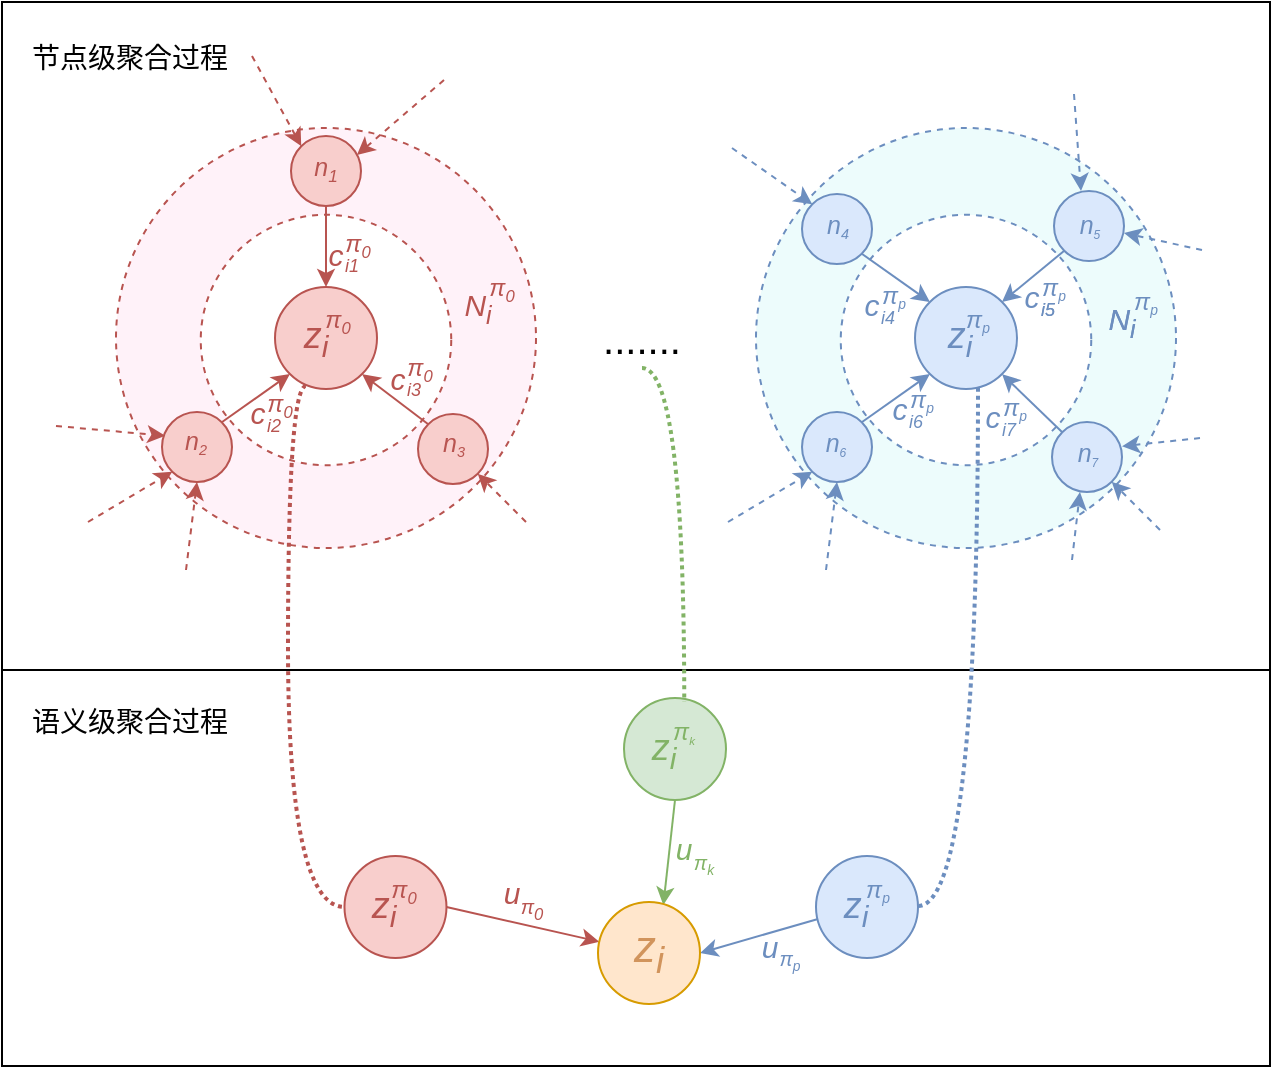 <mxfile version="24.2.0" type="github">
  <diagram name="第 1 页" id="ZFMwlMnkT6BJbhxD0OrJ">
    <mxGraphModel dx="1514" dy="1111" grid="0" gridSize="10" guides="1" tooltips="1" connect="1" arrows="1" fold="1" page="0" pageScale="1" pageWidth="827" pageHeight="1169" math="0" shadow="0">
      <root>
        <mxCell id="0" />
        <mxCell id="1" parent="0" />
        <mxCell id="v2pT84SNERbI_CuilRTn-110" value="" style="rounded=0;whiteSpace=wrap;html=1;" vertex="1" parent="1">
          <mxGeometry x="-51" y="139" width="634" height="199" as="geometry" />
        </mxCell>
        <mxCell id="v2pT84SNERbI_CuilRTn-108" value="" style="rounded=0;whiteSpace=wrap;html=1;" vertex="1" parent="1">
          <mxGeometry x="-51" y="-194" width="634" height="334" as="geometry" />
        </mxCell>
        <mxCell id="v2pT84SNERbI_CuilRTn-28" value="" style="ellipse;whiteSpace=wrap;html=1;aspect=fixed;strokeColor=#b85450;dashed=1;fillColor=#FFF2F9;" vertex="1" parent="1">
          <mxGeometry x="6" y="-131" width="210" height="210" as="geometry" />
        </mxCell>
        <mxCell id="v2pT84SNERbI_CuilRTn-29" value="" style="ellipse;whiteSpace=wrap;html=1;aspect=fixed;dashed=1;strokeColor=#B85450;" vertex="1" parent="1">
          <mxGeometry x="48.37" y="-87.62" width="125.25" height="125.25" as="geometry" />
        </mxCell>
        <mxCell id="v2pT84SNERbI_CuilRTn-6" value="" style="ellipse;whiteSpace=wrap;html=1;aspect=fixed;fillColor=#f8cecc;strokeColor=#b85450;" vertex="1" parent="1">
          <mxGeometry x="85.5" y="-51.5" width="51" height="51" as="geometry" />
        </mxCell>
        <mxCell id="v2pT84SNERbI_CuilRTn-4" value="&lt;i style=&quot;font-size: 18px;&quot;&gt;&lt;font color=&quot;#b85450&quot;&gt;z&lt;sub&gt;i&lt;/sub&gt;&lt;/font&gt;&lt;/i&gt;" style="text;html=1;align=center;verticalAlign=middle;whiteSpace=wrap;rounded=0;" vertex="1" parent="1">
          <mxGeometry x="75.5" y="-40" width="60" height="30" as="geometry" />
        </mxCell>
        <mxCell id="v2pT84SNERbI_CuilRTn-5" value="&lt;div style=&quot;text-align: start;&quot;&gt;&lt;span style=&quot;font-family: Arial, sans-serif;&quot;&gt;&lt;i style=&quot;&quot;&gt;&lt;font color=&quot;#b85450&quot;&gt;π&lt;span style=&quot;font-size: 10px;&quot;&gt;&lt;sub style=&quot;&quot;&gt;0&lt;/sub&gt;&lt;/span&gt;&lt;/font&gt;&lt;/i&gt;&lt;/span&gt;&lt;br&gt;&lt;/div&gt;" style="text;html=1;align=center;verticalAlign=middle;whiteSpace=wrap;rounded=0;" vertex="1" parent="1">
          <mxGeometry x="86.5" y="-50" width="60" height="30" as="geometry" />
        </mxCell>
        <mxCell id="v2pT84SNERbI_CuilRTn-24" style="rounded=0;orthogonalLoop=1;jettySize=auto;html=1;exitX=0.5;exitY=1;exitDx=0;exitDy=0;entryX=0.5;entryY=0;entryDx=0;entryDy=0;fillColor=#f8cecc;strokeColor=#b85450;" edge="1" parent="1" source="v2pT84SNERbI_CuilRTn-7" target="v2pT84SNERbI_CuilRTn-6">
          <mxGeometry relative="1" as="geometry" />
        </mxCell>
        <mxCell id="v2pT84SNERbI_CuilRTn-7" value="" style="ellipse;whiteSpace=wrap;html=1;aspect=fixed;fillColor=#f8cecc;strokeColor=#b85450;" vertex="1" parent="1">
          <mxGeometry x="93.5" y="-127" width="35" height="35" as="geometry" />
        </mxCell>
        <mxCell id="v2pT84SNERbI_CuilRTn-25" style="rounded=0;orthogonalLoop=1;jettySize=auto;html=1;exitX=1;exitY=0;exitDx=0;exitDy=0;entryX=0;entryY=1;entryDx=0;entryDy=0;fillColor=#f8cecc;strokeColor=#b85450;" edge="1" parent="1" source="v2pT84SNERbI_CuilRTn-8" target="v2pT84SNERbI_CuilRTn-6">
          <mxGeometry relative="1" as="geometry" />
        </mxCell>
        <mxCell id="v2pT84SNERbI_CuilRTn-8" value="" style="ellipse;whiteSpace=wrap;html=1;aspect=fixed;fillColor=#f8cecc;strokeColor=#b85450;" vertex="1" parent="1">
          <mxGeometry x="29" y="11" width="35" height="35" as="geometry" />
        </mxCell>
        <mxCell id="v2pT84SNERbI_CuilRTn-23" style="rounded=0;orthogonalLoop=1;jettySize=auto;html=1;exitX=0;exitY=0;exitDx=0;exitDy=0;entryX=1;entryY=1;entryDx=0;entryDy=0;fillColor=#f8cecc;strokeColor=#b85450;" edge="1" parent="1" source="v2pT84SNERbI_CuilRTn-9" target="v2pT84SNERbI_CuilRTn-6">
          <mxGeometry relative="1" as="geometry" />
        </mxCell>
        <mxCell id="v2pT84SNERbI_CuilRTn-9" value="" style="ellipse;whiteSpace=wrap;html=1;aspect=fixed;fillColor=#f8cecc;strokeColor=#b85450;" vertex="1" parent="1">
          <mxGeometry x="157" y="12" width="35" height="35" as="geometry" />
        </mxCell>
        <mxCell id="v2pT84SNERbI_CuilRTn-10" value="" style="endArrow=classic;html=1;rounded=0;fillColor=#f8cecc;strokeColor=#b85450;entryX=0;entryY=0;entryDx=0;entryDy=0;dashed=1;" edge="1" parent="1" target="v2pT84SNERbI_CuilRTn-7">
          <mxGeometry width="50" height="50" relative="1" as="geometry">
            <mxPoint x="74" y="-167" as="sourcePoint" />
            <mxPoint x="49" y="-199" as="targetPoint" />
          </mxGeometry>
        </mxCell>
        <mxCell id="v2pT84SNERbI_CuilRTn-12" value="" style="endArrow=classic;html=1;rounded=0;fillColor=#f8cecc;strokeColor=#b85450;entryX=0.914;entryY=0.328;entryDx=0;entryDy=0;dashed=1;entryPerimeter=0;" edge="1" parent="1">
          <mxGeometry width="50" height="50" relative="1" as="geometry">
            <mxPoint x="170" y="-155" as="sourcePoint" />
            <mxPoint x="126.49" y="-117.52" as="targetPoint" />
          </mxGeometry>
        </mxCell>
        <mxCell id="v2pT84SNERbI_CuilRTn-13" value="" style="endArrow=classic;html=1;rounded=0;fillColor=#f8cecc;strokeColor=#b85450;entryX=0.047;entryY=0.34;entryDx=0;entryDy=0;dashed=1;entryPerimeter=0;" edge="1" parent="1" target="v2pT84SNERbI_CuilRTn-8">
          <mxGeometry width="50" height="50" relative="1" as="geometry">
            <mxPoint x="-24" y="18" as="sourcePoint" />
            <mxPoint x="-11" y="46" as="targetPoint" />
          </mxGeometry>
        </mxCell>
        <mxCell id="v2pT84SNERbI_CuilRTn-14" value="" style="endArrow=classic;html=1;rounded=0;fillColor=#f8cecc;strokeColor=#b85450;entryX=0;entryY=1;entryDx=0;entryDy=0;dashed=1;" edge="1" parent="1" target="v2pT84SNERbI_CuilRTn-8">
          <mxGeometry width="50" height="50" relative="1" as="geometry">
            <mxPoint x="-8" y="66" as="sourcePoint" />
            <mxPoint x="11" y="103" as="targetPoint" />
          </mxGeometry>
        </mxCell>
        <mxCell id="v2pT84SNERbI_CuilRTn-15" value="" style="endArrow=classic;html=1;rounded=0;fillColor=#f8cecc;strokeColor=#b85450;entryX=0.5;entryY=1;entryDx=0;entryDy=0;dashed=1;" edge="1" parent="1" target="v2pT84SNERbI_CuilRTn-8">
          <mxGeometry width="50" height="50" relative="1" as="geometry">
            <mxPoint x="41" y="90" as="sourcePoint" />
            <mxPoint x="29" y="153" as="targetPoint" />
          </mxGeometry>
        </mxCell>
        <mxCell id="v2pT84SNERbI_CuilRTn-17" value="" style="endArrow=classic;html=1;rounded=0;fillColor=#f8cecc;strokeColor=#b85450;entryX=1;entryY=1;entryDx=0;entryDy=0;dashed=1;" edge="1" parent="1" target="v2pT84SNERbI_CuilRTn-9">
          <mxGeometry width="50" height="50" relative="1" as="geometry">
            <mxPoint x="211" y="66" as="sourcePoint" />
            <mxPoint x="70" y="57" as="targetPoint" />
          </mxGeometry>
        </mxCell>
        <mxCell id="v2pT84SNERbI_CuilRTn-26" value="&lt;span style=&quot;font-size: 15px;&quot;&gt;&lt;i&gt;N&lt;sub&gt;i&lt;/sub&gt;&lt;/i&gt;&lt;/span&gt;" style="text;html=1;align=center;verticalAlign=middle;whiteSpace=wrap;rounded=0;fontColor=#B85450;" vertex="1" parent="1">
          <mxGeometry x="157" y="-55.62" width="60" height="30" as="geometry" />
        </mxCell>
        <mxCell id="v2pT84SNERbI_CuilRTn-27" value="&lt;div style=&quot;text-align: start;&quot;&gt;&lt;span style=&quot;font-family: Arial, sans-serif;&quot;&gt;&lt;i&gt;π&lt;span style=&quot;font-size: 10px;&quot;&gt;&lt;sub&gt;0&lt;/sub&gt;&lt;/span&gt;&lt;/i&gt;&lt;/span&gt;&lt;br&gt;&lt;/div&gt;" style="text;html=1;align=center;verticalAlign=middle;whiteSpace=wrap;rounded=0;fontColor=#B85450;" vertex="1" parent="1">
          <mxGeometry x="169" y="-65.62" width="60" height="30" as="geometry" />
        </mxCell>
        <mxCell id="v2pT84SNERbI_CuilRTn-30" value="&lt;i style=&quot;&quot;&gt;&lt;span style=&quot;font-size: 12.5px;&quot;&gt;n&lt;/span&gt;&lt;span style=&quot;font-size: 10.417px;&quot;&gt;&lt;sub&gt;1&lt;/sub&gt;&lt;/span&gt;&lt;/i&gt;" style="text;html=1;align=center;verticalAlign=middle;whiteSpace=wrap;rounded=0;fontColor=#B85450;" vertex="1" parent="1">
          <mxGeometry x="81" y="-125" width="60" height="30" as="geometry" />
        </mxCell>
        <mxCell id="v2pT84SNERbI_CuilRTn-32" value="&lt;i style=&quot;&quot;&gt;&lt;span style=&quot;font-size: 12.5px;&quot;&gt;n&lt;/span&gt;&lt;span style=&quot;font-size: 8.681px;&quot;&gt;&lt;sub&gt;2&lt;/sub&gt;&lt;/span&gt;&lt;/i&gt;" style="text;html=1;align=center;verticalAlign=middle;whiteSpace=wrap;rounded=0;fontColor=#B85450;" vertex="1" parent="1">
          <mxGeometry x="15.5" y="12" width="60" height="30" as="geometry" />
        </mxCell>
        <mxCell id="v2pT84SNERbI_CuilRTn-33" value="&lt;i style=&quot;&quot;&gt;&lt;span style=&quot;font-size: 12.5px;&quot;&gt;n&lt;/span&gt;&lt;span style=&quot;font-size: 8.681px;&quot;&gt;&lt;sub&gt;3&lt;/sub&gt;&lt;/span&gt;&lt;/i&gt;" style="text;html=1;align=center;verticalAlign=middle;whiteSpace=wrap;rounded=0;fontColor=#B85450;" vertex="1" parent="1">
          <mxGeometry x="144.5" y="13" width="60" height="30" as="geometry" />
        </mxCell>
        <mxCell id="v2pT84SNERbI_CuilRTn-34" value="&lt;span style=&quot;font-size: 15px;&quot;&gt;&lt;i&gt;c&lt;/i&gt;&lt;/span&gt;" style="text;html=1;align=center;verticalAlign=middle;whiteSpace=wrap;rounded=0;fontColor=#B85450;" vertex="1" parent="1">
          <mxGeometry x="85.5" y="-83.5" width="60" height="30" as="geometry" />
        </mxCell>
        <mxCell id="v2pT84SNERbI_CuilRTn-35" value="&lt;div style=&quot;text-align: start;&quot;&gt;&lt;span style=&quot;font-family: Arial, sans-serif;&quot;&gt;&lt;i&gt;π&lt;span style=&quot;font-size: 10px;&quot;&gt;&lt;sub&gt;0&lt;/sub&gt;&lt;/span&gt;&lt;/i&gt;&lt;/span&gt;&lt;br&gt;&lt;/div&gt;" style="text;html=1;align=center;verticalAlign=middle;whiteSpace=wrap;rounded=0;fontColor=#B85450;" vertex="1" parent="1">
          <mxGeometry x="96.5" y="-87.62" width="60" height="30" as="geometry" />
        </mxCell>
        <mxCell id="v2pT84SNERbI_CuilRTn-42" value="&lt;div style=&quot;text-align: start;&quot;&gt;&lt;font size=&quot;1&quot; face=&quot;Arial, sans-serif&quot;&gt;&lt;i style=&quot;font-size: 9px;&quot;&gt;i1&lt;/i&gt;&lt;/font&gt;&lt;/div&gt;" style="text;html=1;align=center;verticalAlign=middle;whiteSpace=wrap;rounded=0;fontColor=#B85450;" vertex="1" parent="1">
          <mxGeometry x="93.5" y="-78" width="60" height="30" as="geometry" />
        </mxCell>
        <mxCell id="v2pT84SNERbI_CuilRTn-43" value="&lt;span style=&quot;font-size: 15px;&quot;&gt;&lt;i&gt;c&lt;/i&gt;&lt;/span&gt;" style="text;html=1;align=center;verticalAlign=middle;whiteSpace=wrap;rounded=0;fontColor=#B85450;" vertex="1" parent="1">
          <mxGeometry x="47.37" y="-3.88" width="60" height="30" as="geometry" />
        </mxCell>
        <mxCell id="v2pT84SNERbI_CuilRTn-44" value="&lt;div style=&quot;text-align: start;&quot;&gt;&lt;span style=&quot;font-family: Arial, sans-serif;&quot;&gt;&lt;i&gt;π&lt;span style=&quot;font-size: 10px;&quot;&gt;&lt;sub&gt;0&lt;/sub&gt;&lt;/span&gt;&lt;/i&gt;&lt;/span&gt;&lt;br&gt;&lt;/div&gt;" style="text;html=1;align=center;verticalAlign=middle;whiteSpace=wrap;rounded=0;fontColor=#B85450;" vertex="1" parent="1">
          <mxGeometry x="58.37" y="-8.0" width="60" height="30" as="geometry" />
        </mxCell>
        <mxCell id="v2pT84SNERbI_CuilRTn-45" value="&lt;div style=&quot;text-align: start;&quot;&gt;&lt;font size=&quot;1&quot; face=&quot;Arial, sans-serif&quot;&gt;&lt;i style=&quot;font-size: 9px;&quot;&gt;i2&lt;/i&gt;&lt;/font&gt;&lt;/div&gt;" style="text;html=1;align=center;verticalAlign=middle;whiteSpace=wrap;rounded=0;fontColor=#B85450;" vertex="1" parent="1">
          <mxGeometry x="55.37" y="1.62" width="60" height="30" as="geometry" />
        </mxCell>
        <mxCell id="v2pT84SNERbI_CuilRTn-46" value="&lt;span style=&quot;font-size: 15px;&quot;&gt;&lt;i&gt;c&lt;/i&gt;&lt;/span&gt;" style="text;html=1;align=center;verticalAlign=middle;whiteSpace=wrap;rounded=0;fontColor=#B85450;" vertex="1" parent="1">
          <mxGeometry x="117.37" y="-21.5" width="60" height="30" as="geometry" />
        </mxCell>
        <mxCell id="v2pT84SNERbI_CuilRTn-47" value="&lt;div style=&quot;text-align: start;&quot;&gt;&lt;span style=&quot;font-family: Arial, sans-serif;&quot;&gt;&lt;i&gt;π&lt;span style=&quot;font-size: 10px;&quot;&gt;&lt;sub&gt;0&lt;/sub&gt;&lt;/span&gt;&lt;/i&gt;&lt;/span&gt;&lt;br&gt;&lt;/div&gt;" style="text;html=1;align=center;verticalAlign=middle;whiteSpace=wrap;rounded=0;fontColor=#B85450;" vertex="1" parent="1">
          <mxGeometry x="128.37" y="-25.62" width="60" height="30" as="geometry" />
        </mxCell>
        <mxCell id="v2pT84SNERbI_CuilRTn-48" value="&lt;div style=&quot;text-align: start;&quot;&gt;&lt;font size=&quot;1&quot; face=&quot;Arial, sans-serif&quot;&gt;&lt;i style=&quot;font-size: 9px;&quot;&gt;i3&lt;/i&gt;&lt;/font&gt;&lt;/div&gt;" style="text;html=1;align=center;verticalAlign=middle;whiteSpace=wrap;rounded=0;fontColor=#B85450;" vertex="1" parent="1">
          <mxGeometry x="125.37" y="-16" width="60" height="30" as="geometry" />
        </mxCell>
        <mxCell id="v2pT84SNERbI_CuilRTn-52" value="" style="ellipse;whiteSpace=wrap;html=1;aspect=fixed;strokeColor=#6C8EBF;dashed=1;fillColor=#EDFCFC;" vertex="1" parent="1">
          <mxGeometry x="326" y="-131" width="210" height="210" as="geometry" />
        </mxCell>
        <mxCell id="v2pT84SNERbI_CuilRTn-53" value="" style="ellipse;whiteSpace=wrap;html=1;aspect=fixed;dashed=1;strokeColor=#6C8EBF;" vertex="1" parent="1">
          <mxGeometry x="368.37" y="-87.62" width="125.25" height="125.25" as="geometry" />
        </mxCell>
        <mxCell id="v2pT84SNERbI_CuilRTn-54" value="" style="ellipse;whiteSpace=wrap;html=1;aspect=fixed;fillColor=#dae8fc;strokeColor=#6c8ebf;" vertex="1" parent="1">
          <mxGeometry x="405.5" y="-51.5" width="51" height="51" as="geometry" />
        </mxCell>
        <mxCell id="v2pT84SNERbI_CuilRTn-55" value="&lt;i style=&quot;font-size: 18px;&quot;&gt;&lt;font color=&quot;#6c8ebf&quot;&gt;z&lt;sub style=&quot;&quot;&gt;i&lt;/sub&gt;&lt;/font&gt;&lt;/i&gt;" style="text;html=1;align=center;verticalAlign=middle;whiteSpace=wrap;rounded=0;" vertex="1" parent="1">
          <mxGeometry x="418.87" y="-40" width="17.5" height="30" as="geometry" />
        </mxCell>
        <mxCell id="v2pT84SNERbI_CuilRTn-56" value="&lt;div style=&quot;text-align: start;&quot;&gt;&lt;span style=&quot;font-family: Arial, sans-serif;&quot;&gt;&lt;i style=&quot;&quot;&gt;&lt;font color=&quot;#6c8ebf&quot;&gt;π&lt;span style=&quot;font-size: 8.333px;&quot;&gt;&lt;sub&gt;p&lt;/sub&gt;&lt;/span&gt;&lt;/font&gt;&lt;/i&gt;&lt;/span&gt;&lt;br&gt;&lt;/div&gt;" style="text;html=1;align=center;verticalAlign=middle;whiteSpace=wrap;rounded=0;" vertex="1" parent="1">
          <mxGeometry x="406.5" y="-50" width="60" height="30" as="geometry" />
        </mxCell>
        <mxCell id="v2pT84SNERbI_CuilRTn-57" style="rounded=0;orthogonalLoop=1;jettySize=auto;html=1;exitX=1;exitY=1;exitDx=0;exitDy=0;entryX=0;entryY=0;entryDx=0;entryDy=0;fillColor=#f8cecc;strokeColor=#6C8EBF;" edge="1" parent="1" source="v2pT84SNERbI_CuilRTn-58" target="v2pT84SNERbI_CuilRTn-54">
          <mxGeometry relative="1" as="geometry" />
        </mxCell>
        <mxCell id="v2pT84SNERbI_CuilRTn-58" value="" style="ellipse;whiteSpace=wrap;html=1;aspect=fixed;fillColor=#dae8fc;strokeColor=#6c8ebf;" vertex="1" parent="1">
          <mxGeometry x="349" y="-98" width="35" height="35" as="geometry" />
        </mxCell>
        <mxCell id="v2pT84SNERbI_CuilRTn-59" style="rounded=0;orthogonalLoop=1;jettySize=auto;html=1;exitX=1;exitY=0;exitDx=0;exitDy=0;entryX=0;entryY=1;entryDx=0;entryDy=0;fillColor=#f8cecc;strokeColor=#6C8EBF;" edge="1" parent="1" source="v2pT84SNERbI_CuilRTn-60" target="v2pT84SNERbI_CuilRTn-54">
          <mxGeometry relative="1" as="geometry" />
        </mxCell>
        <mxCell id="v2pT84SNERbI_CuilRTn-60" value="" style="ellipse;whiteSpace=wrap;html=1;aspect=fixed;fillColor=#dae8fc;strokeColor=#6c8ebf;" vertex="1" parent="1">
          <mxGeometry x="349" y="11.0" width="35" height="35" as="geometry" />
        </mxCell>
        <mxCell id="v2pT84SNERbI_CuilRTn-61" style="rounded=0;orthogonalLoop=1;jettySize=auto;html=1;exitX=0;exitY=0;exitDx=0;exitDy=0;entryX=1;entryY=1;entryDx=0;entryDy=0;fillColor=#f8cecc;strokeColor=#6C8EBF;" edge="1" parent="1" source="v2pT84SNERbI_CuilRTn-62" target="v2pT84SNERbI_CuilRTn-54">
          <mxGeometry relative="1" as="geometry" />
        </mxCell>
        <mxCell id="v2pT84SNERbI_CuilRTn-62" value="" style="ellipse;whiteSpace=wrap;html=1;aspect=fixed;fillColor=#dae8fc;strokeColor=#6c8ebf;" vertex="1" parent="1">
          <mxGeometry x="474" y="16.0" width="35" height="35" as="geometry" />
        </mxCell>
        <mxCell id="v2pT84SNERbI_CuilRTn-63" value="" style="endArrow=classic;html=1;rounded=0;fillColor=#f8cecc;strokeColor=#6C8EBF;entryX=0;entryY=0;entryDx=0;entryDy=0;dashed=1;" edge="1" parent="1" target="v2pT84SNERbI_CuilRTn-58">
          <mxGeometry width="50" height="50" relative="1" as="geometry">
            <mxPoint x="314" y="-121" as="sourcePoint" />
            <mxPoint x="369" y="-199" as="targetPoint" />
          </mxGeometry>
        </mxCell>
        <mxCell id="v2pT84SNERbI_CuilRTn-64" value="" style="endArrow=classic;html=1;rounded=0;fillColor=#f8cecc;strokeColor=#6C8EBF;entryX=0.914;entryY=0.328;entryDx=0;entryDy=0;dashed=1;entryPerimeter=0;" edge="1" parent="1">
          <mxGeometry width="50" height="50" relative="1" as="geometry">
            <mxPoint x="549" y="-70" as="sourcePoint" />
            <mxPoint x="510.0" y="-78.5" as="targetPoint" />
          </mxGeometry>
        </mxCell>
        <mxCell id="v2pT84SNERbI_CuilRTn-66" value="" style="endArrow=classic;html=1;rounded=0;fillColor=#f8cecc;strokeColor=#6C8EBF;entryX=0;entryY=1;entryDx=0;entryDy=0;dashed=1;" edge="1" parent="1" target="v2pT84SNERbI_CuilRTn-60">
          <mxGeometry width="50" height="50" relative="1" as="geometry">
            <mxPoint x="312" y="66" as="sourcePoint" />
            <mxPoint x="331" y="103" as="targetPoint" />
          </mxGeometry>
        </mxCell>
        <mxCell id="v2pT84SNERbI_CuilRTn-67" value="" style="endArrow=classic;html=1;rounded=0;fillColor=#f8cecc;strokeColor=#6C8EBF;entryX=0.5;entryY=1;entryDx=0;entryDy=0;dashed=1;" edge="1" parent="1" target="v2pT84SNERbI_CuilRTn-60">
          <mxGeometry width="50" height="50" relative="1" as="geometry">
            <mxPoint x="361" y="90" as="sourcePoint" />
            <mxPoint x="349" y="153" as="targetPoint" />
          </mxGeometry>
        </mxCell>
        <mxCell id="v2pT84SNERbI_CuilRTn-68" value="" style="endArrow=classic;html=1;rounded=0;fillColor=#f8cecc;strokeColor=#6C8EBF;entryX=1;entryY=1;entryDx=0;entryDy=0;dashed=1;" edge="1" parent="1" target="v2pT84SNERbI_CuilRTn-62">
          <mxGeometry width="50" height="50" relative="1" as="geometry">
            <mxPoint x="528" y="70" as="sourcePoint" />
            <mxPoint x="387" y="61" as="targetPoint" />
          </mxGeometry>
        </mxCell>
        <mxCell id="v2pT84SNERbI_CuilRTn-69" value="&lt;span style=&quot;font-size: 15px;&quot;&gt;&lt;i&gt;N&lt;sub&gt;i&lt;/sub&gt;&lt;/i&gt;&lt;/span&gt;" style="text;html=1;align=center;verticalAlign=middle;whiteSpace=wrap;rounded=0;fontColor=#6C8EBF;" vertex="1" parent="1">
          <mxGeometry x="479" y="-48.62" width="60" height="30" as="geometry" />
        </mxCell>
        <mxCell id="v2pT84SNERbI_CuilRTn-70" value="&lt;div style=&quot;text-align: start;&quot;&gt;&lt;span style=&quot;font-family: Arial, sans-serif;&quot;&gt;&lt;i&gt;&lt;font color=&quot;#6c8ebf&quot;&gt;π&lt;span style=&quot;font-size: 8.333px;&quot;&gt;&lt;sub&gt;p&lt;/sub&gt;&lt;/span&gt;&lt;/font&gt;&lt;/i&gt;&lt;/span&gt;&lt;br&gt;&lt;/div&gt;" style="text;html=1;align=center;verticalAlign=middle;whiteSpace=wrap;rounded=0;fontColor=#B85450;" vertex="1" parent="1">
          <mxGeometry x="491" y="-58.62" width="60" height="30" as="geometry" />
        </mxCell>
        <mxCell id="v2pT84SNERbI_CuilRTn-71" value="&lt;i style=&quot;&quot;&gt;&lt;font color=&quot;#6c8ebf&quot;&gt;&lt;span style=&quot;font-size: 12.5px;&quot;&gt;n&lt;/span&gt;&lt;span style=&quot;font-size: 8.681px;&quot;&gt;&lt;sub&gt;4&lt;/sub&gt;&lt;/span&gt;&lt;/font&gt;&lt;/i&gt;" style="text;html=1;align=center;verticalAlign=middle;whiteSpace=wrap;rounded=0;fontColor=#B85450;" vertex="1" parent="1">
          <mxGeometry x="336.5" y="-96" width="60" height="30" as="geometry" />
        </mxCell>
        <mxCell id="v2pT84SNERbI_CuilRTn-72" value="&lt;i style=&quot;&quot;&gt;&lt;font color=&quot;#6c8ebf&quot;&gt;&lt;span style=&quot;font-size: 12.5px;&quot;&gt;n&lt;/span&gt;&lt;span style=&quot;font-size: 7.234px;&quot;&gt;&lt;sub&gt;6&lt;/sub&gt;&lt;/span&gt;&lt;/font&gt;&lt;/i&gt;" style="text;html=1;align=center;verticalAlign=middle;whiteSpace=wrap;rounded=0;fontColor=#B85450;" vertex="1" parent="1">
          <mxGeometry x="335.5" y="12.0" width="60" height="30" as="geometry" />
        </mxCell>
        <mxCell id="v2pT84SNERbI_CuilRTn-73" value="&lt;i style=&quot;&quot;&gt;&lt;font color=&quot;#6c8ebf&quot;&gt;&lt;span style=&quot;font-size: 12.5px;&quot;&gt;n&lt;/span&gt;&lt;span style=&quot;font-size: 7.234px;&quot;&gt;&lt;sub&gt;7&lt;/sub&gt;&lt;/span&gt;&lt;/font&gt;&lt;/i&gt;" style="text;html=1;align=center;verticalAlign=middle;whiteSpace=wrap;rounded=0;fontColor=#B85450;" vertex="1" parent="1">
          <mxGeometry x="461.5" y="17.0" width="60" height="30" as="geometry" />
        </mxCell>
        <mxCell id="v2pT84SNERbI_CuilRTn-84" style="rounded=0;orthogonalLoop=1;jettySize=auto;html=1;exitX=0;exitY=1;exitDx=0;exitDy=0;entryX=1;entryY=0;entryDx=0;entryDy=0;fillColor=#f8cecc;strokeColor=#6C8EBF;" edge="1" parent="1" source="v2pT84SNERbI_CuilRTn-85" target="v2pT84SNERbI_CuilRTn-54">
          <mxGeometry relative="1" as="geometry">
            <mxPoint x="541" y="-41.5" as="targetPoint" />
          </mxGeometry>
        </mxCell>
        <mxCell id="v2pT84SNERbI_CuilRTn-85" value="" style="ellipse;whiteSpace=wrap;html=1;aspect=fixed;fillColor=#dae8fc;strokeColor=#6c8ebf;" vertex="1" parent="1">
          <mxGeometry x="475" y="-99.5" width="35" height="35" as="geometry" />
        </mxCell>
        <mxCell id="v2pT84SNERbI_CuilRTn-87" value="&lt;i style=&quot;&quot;&gt;&lt;font color=&quot;#6c8ebf&quot;&gt;&lt;span style=&quot;font-size: 12.5px;&quot;&gt;n&lt;/span&gt;&lt;span style=&quot;font-size: 7.234px;&quot;&gt;&lt;sub&gt;5&lt;/sub&gt;&lt;/span&gt;&lt;/font&gt;&lt;/i&gt;" style="text;html=1;align=center;verticalAlign=middle;whiteSpace=wrap;rounded=0;fontColor=#B85450;" vertex="1" parent="1">
          <mxGeometry x="462.5" y="-97.5" width="60" height="30" as="geometry" />
        </mxCell>
        <mxCell id="v2pT84SNERbI_CuilRTn-92" value="" style="endArrow=classic;html=1;rounded=0;fillColor=#f8cecc;strokeColor=#6C8EBF;entryX=0.914;entryY=0.328;entryDx=0;entryDy=0;dashed=1;entryPerimeter=0;" edge="1" parent="1">
          <mxGeometry width="50" height="50" relative="1" as="geometry">
            <mxPoint x="485" y="-148" as="sourcePoint" />
            <mxPoint x="488.5" y="-99.5" as="targetPoint" />
          </mxGeometry>
        </mxCell>
        <mxCell id="v2pT84SNERbI_CuilRTn-93" value="" style="endArrow=classic;html=1;rounded=0;fillColor=#f8cecc;strokeColor=#6C8EBF;entryX=0.914;entryY=0.328;entryDx=0;entryDy=0;dashed=1;entryPerimeter=0;" edge="1" parent="1">
          <mxGeometry width="50" height="50" relative="1" as="geometry">
            <mxPoint x="548" y="24" as="sourcePoint" />
            <mxPoint x="509.0" y="28.13" as="targetPoint" />
          </mxGeometry>
        </mxCell>
        <mxCell id="v2pT84SNERbI_CuilRTn-94" value="" style="endArrow=classic;html=1;rounded=0;fillColor=#f8cecc;strokeColor=#6C8EBF;entryX=0.914;entryY=0.328;entryDx=0;entryDy=0;dashed=1;entryPerimeter=0;" edge="1" parent="1">
          <mxGeometry width="50" height="50" relative="1" as="geometry">
            <mxPoint x="484" y="85" as="sourcePoint" />
            <mxPoint x="488.0" y="51.0" as="targetPoint" />
          </mxGeometry>
        </mxCell>
        <mxCell id="v2pT84SNERbI_CuilRTn-49" value="&lt;span style=&quot;font-size: 15px;&quot;&gt;&lt;i&gt;&lt;font color=&quot;#6c8ebf&quot;&gt;c&lt;/font&gt;&lt;/i&gt;&lt;/span&gt;" style="text;html=1;align=center;verticalAlign=middle;whiteSpace=wrap;rounded=0;fontColor=#B85450;" vertex="1" parent="1">
          <mxGeometry x="354" y="-58" width="60" height="30" as="geometry" />
        </mxCell>
        <mxCell id="v2pT84SNERbI_CuilRTn-50" value="&lt;div style=&quot;text-align: start;&quot;&gt;&lt;span style=&quot;font-family: Arial, sans-serif;&quot;&gt;&lt;i&gt;&lt;font color=&quot;#6c8ebf&quot;&gt;π&lt;span style=&quot;font-size: 8.333px;&quot;&gt;&lt;sub&gt;p&lt;/sub&gt;&lt;/span&gt;&lt;/font&gt;&lt;/i&gt;&lt;/span&gt;&lt;br&gt;&lt;/div&gt;" style="text;html=1;align=center;verticalAlign=middle;whiteSpace=wrap;rounded=0;fontColor=#B85450;" vertex="1" parent="1">
          <mxGeometry x="365" y="-62.12" width="60" height="30" as="geometry" />
        </mxCell>
        <mxCell id="v2pT84SNERbI_CuilRTn-51" value="&lt;div style=&quot;text-align: start;&quot;&gt;&lt;font color=&quot;#6c8ebf&quot; size=&quot;1&quot; face=&quot;Arial, sans-serif&quot;&gt;&lt;i style=&quot;font-size: 9px;&quot;&gt;i4&lt;/i&gt;&lt;/font&gt;&lt;/div&gt;" style="text;html=1;align=center;verticalAlign=middle;whiteSpace=wrap;rounded=0;fontColor=#B85450;" vertex="1" parent="1">
          <mxGeometry x="362" y="-52.5" width="60" height="30" as="geometry" />
        </mxCell>
        <mxCell id="v2pT84SNERbI_CuilRTn-95" value="&lt;span style=&quot;font-size: 15px;&quot;&gt;&lt;i&gt;&lt;font color=&quot;#6c8ebf&quot;&gt;c&lt;/font&gt;&lt;/i&gt;&lt;/span&gt;" style="text;html=1;align=center;verticalAlign=middle;whiteSpace=wrap;rounded=0;fontColor=#B85450;" vertex="1" parent="1">
          <mxGeometry x="434" y="-61.88" width="60" height="30" as="geometry" />
        </mxCell>
        <mxCell id="v2pT84SNERbI_CuilRTn-96" value="&lt;div style=&quot;text-align: start;&quot;&gt;&lt;span style=&quot;font-family: Arial, sans-serif;&quot;&gt;&lt;i&gt;&lt;font color=&quot;#6c8ebf&quot;&gt;π&lt;span style=&quot;font-size: 8.333px;&quot;&gt;&lt;sub&gt;p&lt;/sub&gt;&lt;/span&gt;&lt;/font&gt;&lt;/i&gt;&lt;/span&gt;&lt;br&gt;&lt;/div&gt;" style="text;html=1;align=center;verticalAlign=middle;whiteSpace=wrap;rounded=0;fontColor=#B85450;" vertex="1" parent="1">
          <mxGeometry x="445" y="-66" width="60" height="30" as="geometry" />
        </mxCell>
        <mxCell id="v2pT84SNERbI_CuilRTn-97" value="&lt;div style=&quot;text-align: start;&quot;&gt;&lt;font color=&quot;#6c8ebf&quot; size=&quot;1&quot; face=&quot;Arial, sans-serif&quot;&gt;&lt;i style=&quot;font-size: 9px;&quot;&gt;i5&lt;/i&gt;&lt;/font&gt;&lt;span style=&quot;color: rgba(0, 0, 0, 0); font-family: monospace; font-size: 0px; text-wrap: nowrap; background-color: initial;&quot;&gt;%3CmxGraphModel%3E%3Croot%3E%3CmxCell%20id%3D%220%22%2F%3E%3CmxCell%20id%3D%221%22%20parent%3D%220%22%2F%3E%3CmxCell%20id%3D%222%22%20value%3D%22%26lt%3Bspan%20style%3D%26quot%3Bfont-size%3A%2015px%3B%26quot%3B%26gt%3B%26lt%3Bi%26gt%3B%26lt%3Bfont%20color%3D%26quot%3B%236c8ebf%26quot%3B%26gt%3Bc%26lt%3B%2Ffont%26gt%3B%26lt%3B%2Fi%26gt%3B%26lt%3B%2Fspan%26gt%3B%22%20style%3D%22text%3Bhtml%3D1%3Balign%3Dcenter%3BverticalAlign%3Dmiddle%3BwhiteSpace%3Dwrap%3Brounded%3D0%3BfontColor%3D%23B85450%3B%22%20vertex%3D%221%22%20parent%3D%221%22%3E%3CmxGeometry%20x%3D%22-168%22%20y%3D%22-151.88%22%20width%3D%2260%22%20height%3D%2230%22%20as%3D%22geometry%22%2F%3E%3C%2FmxCell%3E%3CmxCell%20id%3D%223%22%20value%3D%22%26lt%3Bdiv%20style%3D%26quot%3Btext-align%3A%20start%3B%26quot%3B%26gt%3B%26lt%3Bspan%20style%3D%26quot%3Bfont-family%3A%20Arial%2C%20sans-serif%3B%26quot%3B%26gt%3B%26lt%3Bi%26gt%3B%26lt%3Bfont%20color%3D%26quot%3B%236c8ebf%26quot%3B%26gt%3B%CF%80%26lt%3Bspan%20style%3D%26quot%3Bfont-size%3A%208.333px%3B%26quot%3B%26gt%3B%26lt%3Bsub%26gt%3Bp%26lt%3B%2Fsub%26gt%3B%26lt%3B%2Fspan%26gt%3B%26lt%3B%2Ffont%26gt%3B%26lt%3B%2Fi%26gt%3B%26lt%3B%2Fspan%26gt%3B%26lt%3Bbr%26gt%3B%26lt%3B%2Fdiv%26gt%3B%22%20style%3D%22text%3Bhtml%3D1%3Balign%3Dcenter%3BverticalAlign%3Dmiddle%3BwhiteSpace%3Dwrap%3Brounded%3D0%3BfontColor%3D%23B85450%3B%22%20vertex%3D%221%22%20parent%3D%221%22%3E%3CmxGeometry%20x%3D%22-157%22%20y%3D%22-156%22%20width%3D%2260%22%20height%3D%2230%22%20as%3D%22geometry%22%2F%3E%3C%2FmxCell%3E%3CmxCell%20id%3D%224%22%20value%3D%22%26lt%3Bdiv%20style%3D%26quot%3Btext-align%3A%20start%3B%26quot%3B%26gt%3B%26lt%3Bfont%20color%3D%26quot%3B%236c8ebf%26quot%3B%20size%3D%26quot%3B1%26quot%3B%20face%3D%26quot%3BArial%2C%20sans-serif%26quot%3B%26gt%3B%26lt%3Bi%20style%3D%26quot%3Bfont-size%3A%209px%3B%26quot%3B%26gt%3Bi4%26lt%3B%2Fi%26gt%3B%26lt%3B%2Ffont%26gt%3B%26lt%3B%2Fdiv%26gt%3B%22%20style%3D%22text%3Bhtml%3D1%3Balign%3Dcenter%3BverticalAlign%3Dmiddle%3BwhiteSpace%3Dwrap%3Brounded%3D0%3BfontColor%3D%23B85450%3B%22%20vertex%3D%221%22%20parent%3D%221%22%3E%3CmxGeometry%20x%3D%22-160%22%20y%3D%22-146.38%22%20width%3D%2260%22%20height%3D%2230%22%20as%3D%22geometry%22%2F%3E%3C%2FmxCell%3E%3C%2Froot%3E%3C%2FmxGraphModel%3E&lt;/span&gt;&lt;/div&gt;" style="text;html=1;align=center;verticalAlign=middle;whiteSpace=wrap;rounded=0;fontColor=#B85450;" vertex="1" parent="1">
          <mxGeometry x="442" y="-56.38" width="60" height="30" as="geometry" />
        </mxCell>
        <mxCell id="v2pT84SNERbI_CuilRTn-98" value="&lt;span style=&quot;font-size: 15px;&quot;&gt;&lt;i&gt;&lt;font color=&quot;#6c8ebf&quot;&gt;c&lt;/font&gt;&lt;/i&gt;&lt;/span&gt;" style="text;html=1;align=center;verticalAlign=middle;whiteSpace=wrap;rounded=0;fontColor=#B85450;" vertex="1" parent="1">
          <mxGeometry x="368.37" y="-5.88" width="60" height="30" as="geometry" />
        </mxCell>
        <mxCell id="v2pT84SNERbI_CuilRTn-99" value="&lt;div style=&quot;text-align: start;&quot;&gt;&lt;span style=&quot;font-family: Arial, sans-serif;&quot;&gt;&lt;i&gt;&lt;font color=&quot;#6c8ebf&quot;&gt;π&lt;span style=&quot;font-size: 8.333px;&quot;&gt;&lt;sub&gt;p&lt;/sub&gt;&lt;/span&gt;&lt;/font&gt;&lt;/i&gt;&lt;/span&gt;&lt;br&gt;&lt;/div&gt;" style="text;html=1;align=center;verticalAlign=middle;whiteSpace=wrap;rounded=0;fontColor=#B85450;" vertex="1" parent="1">
          <mxGeometry x="379.37" y="-10.0" width="60" height="30" as="geometry" />
        </mxCell>
        <mxCell id="v2pT84SNERbI_CuilRTn-100" value="&lt;div style=&quot;text-align: start;&quot;&gt;&lt;font color=&quot;#6c8ebf&quot; size=&quot;1&quot; face=&quot;Arial, sans-serif&quot;&gt;&lt;i style=&quot;font-size: 9px;&quot;&gt;i6&lt;/i&gt;&lt;/font&gt;&lt;/div&gt;" style="text;html=1;align=center;verticalAlign=middle;whiteSpace=wrap;rounded=0;fontColor=#B85450;" vertex="1" parent="1">
          <mxGeometry x="376.37" y="-0.38" width="60" height="30" as="geometry" />
        </mxCell>
        <mxCell id="v2pT84SNERbI_CuilRTn-101" value="&lt;span style=&quot;font-size: 15px;&quot;&gt;&lt;i&gt;&lt;font color=&quot;#6c8ebf&quot;&gt;c&lt;/font&gt;&lt;/i&gt;&lt;/span&gt;" style="text;html=1;align=center;verticalAlign=middle;whiteSpace=wrap;rounded=0;fontColor=#B85450;" vertex="1" parent="1">
          <mxGeometry x="433" y="-1.76" width="23" height="30" as="geometry" />
        </mxCell>
        <mxCell id="v2pT84SNERbI_CuilRTn-102" value="&lt;div style=&quot;text-align: start;&quot;&gt;&lt;span style=&quot;font-family: Arial, sans-serif;&quot;&gt;&lt;i&gt;&lt;font color=&quot;#6c8ebf&quot;&gt;π&lt;span style=&quot;font-size: 8.333px;&quot;&gt;&lt;sub&gt;p&lt;/sub&gt;&lt;/span&gt;&lt;/font&gt;&lt;/i&gt;&lt;/span&gt;&lt;br&gt;&lt;/div&gt;" style="text;html=1;align=center;verticalAlign=middle;whiteSpace=wrap;rounded=0;fontColor=#B85450;" vertex="1" parent="1">
          <mxGeometry x="443.37" y="-5.88" width="25" height="30" as="geometry" />
        </mxCell>
        <mxCell id="v2pT84SNERbI_CuilRTn-103" value="&lt;div style=&quot;text-align: start;&quot;&gt;&lt;font color=&quot;#6c8ebf&quot; size=&quot;1&quot; face=&quot;Arial, sans-serif&quot;&gt;&lt;i style=&quot;font-size: 9px;&quot;&gt;i7&lt;/i&gt;&lt;/font&gt;&lt;/div&gt;" style="text;html=1;align=center;verticalAlign=middle;whiteSpace=wrap;rounded=0;fontColor=#B85450;" vertex="1" parent="1">
          <mxGeometry x="436.37" y="4.38" width="33" height="30" as="geometry" />
        </mxCell>
        <mxCell id="v2pT84SNERbI_CuilRTn-104" value="......." style="text;html=1;align=center;verticalAlign=middle;whiteSpace=wrap;rounded=0;fontSize=20;" vertex="1" parent="1">
          <mxGeometry x="239" y="-41" width="60" height="30" as="geometry" />
        </mxCell>
        <mxCell id="v2pT84SNERbI_CuilRTn-129" style="rounded=0;orthogonalLoop=1;jettySize=auto;html=1;exitX=1;exitY=0.5;exitDx=0;exitDy=0;fontColor=#F19C99;strokeColor=#B85450;" edge="1" parent="1" source="v2pT84SNERbI_CuilRTn-105" target="v2pT84SNERbI_CuilRTn-123">
          <mxGeometry relative="1" as="geometry" />
        </mxCell>
        <mxCell id="v2pT84SNERbI_CuilRTn-105" value="" style="ellipse;whiteSpace=wrap;html=1;aspect=fixed;fillColor=#f8cecc;strokeColor=#b85450;" vertex="1" parent="1">
          <mxGeometry x="120.24" y="233" width="51" height="51" as="geometry" />
        </mxCell>
        <mxCell id="v2pT84SNERbI_CuilRTn-106" value="&lt;i style=&quot;font-size: 18px;&quot;&gt;&lt;font color=&quot;#b85450&quot;&gt;z&lt;sub&gt;i&lt;/sub&gt;&lt;/font&gt;&lt;/i&gt;" style="text;html=1;align=center;verticalAlign=middle;whiteSpace=wrap;rounded=0;" vertex="1" parent="1">
          <mxGeometry x="110.24" y="244.5" width="60" height="30" as="geometry" />
        </mxCell>
        <mxCell id="v2pT84SNERbI_CuilRTn-107" value="&lt;div style=&quot;text-align: start;&quot;&gt;&lt;span style=&quot;font-family: Arial, sans-serif;&quot;&gt;&lt;i style=&quot;&quot;&gt;&lt;font color=&quot;#b85450&quot;&gt;π&lt;span style=&quot;font-size: 10px;&quot;&gt;&lt;sub style=&quot;&quot;&gt;0&lt;/sub&gt;&lt;/span&gt;&lt;/font&gt;&lt;/i&gt;&lt;/span&gt;&lt;br&gt;&lt;/div&gt;" style="text;html=1;align=center;verticalAlign=middle;whiteSpace=wrap;rounded=0;" vertex="1" parent="1">
          <mxGeometry x="120.37" y="235" width="60" height="30" as="geometry" />
        </mxCell>
        <mxCell id="v2pT84SNERbI_CuilRTn-114" value="&lt;span style=&quot;font-size: 15px;&quot;&gt;&lt;i&gt;N&lt;sub&gt;i&lt;/sub&gt;&lt;/i&gt;&lt;/span&gt;" style="text;html=1;align=center;verticalAlign=middle;whiteSpace=wrap;rounded=0;fontColor=#6C8EBF;" vertex="1" parent="1">
          <mxGeometry x="479" y="-48.62" width="60" height="30" as="geometry" />
        </mxCell>
        <mxCell id="v2pT84SNERbI_CuilRTn-115" value="&lt;div style=&quot;text-align: start;&quot;&gt;&lt;font color=&quot;#6c8ebf&quot; size=&quot;1&quot; face=&quot;Arial, sans-serif&quot;&gt;&lt;i style=&quot;font-size: 9px;&quot;&gt;i5&lt;/i&gt;&lt;/font&gt;&lt;span style=&quot;color: rgba(0, 0, 0, 0); font-family: monospace; font-size: 0px; text-wrap: nowrap; background-color: initial;&quot;&gt;%3CmxGraphModel%3E%3Croot%3E%3CmxCell%20id%3D%220%22%2F%3E%3CmxCell%20id%3D%221%22%20parent%3D%220%22%2F%3E%3CmxCell%20id%3D%222%22%20value%3D%22%26lt%3Bspan%20style%3D%26quot%3Bfont-size%3A%2015px%3B%26quot%3B%26gt%3B%26lt%3Bi%26gt%3B%26lt%3Bfont%20color%3D%26quot%3B%236c8ebf%26quot%3B%26gt%3Bc%26lt%3B%2Ffont%26gt%3B%26lt%3B%2Fi%26gt%3B%26lt%3B%2Fspan%26gt%3B%22%20style%3D%22text%3Bhtml%3D1%3Balign%3Dcenter%3BverticalAlign%3Dmiddle%3BwhiteSpace%3Dwrap%3Brounded%3D0%3BfontColor%3D%23B85450%3B%22%20vertex%3D%221%22%20parent%3D%221%22%3E%3CmxGeometry%20x%3D%22-168%22%20y%3D%22-151.88%22%20width%3D%2260%22%20height%3D%2230%22%20as%3D%22geometry%22%2F%3E%3C%2FmxCell%3E%3CmxCell%20id%3D%223%22%20value%3D%22%26lt%3Bdiv%20style%3D%26quot%3Btext-align%3A%20start%3B%26quot%3B%26gt%3B%26lt%3Bspan%20style%3D%26quot%3Bfont-family%3A%20Arial%2C%20sans-serif%3B%26quot%3B%26gt%3B%26lt%3Bi%26gt%3B%26lt%3Bfont%20color%3D%26quot%3B%236c8ebf%26quot%3B%26gt%3B%CF%80%26lt%3Bspan%20style%3D%26quot%3Bfont-size%3A%208.333px%3B%26quot%3B%26gt%3B%26lt%3Bsub%26gt%3Bp%26lt%3B%2Fsub%26gt%3B%26lt%3B%2Fspan%26gt%3B%26lt%3B%2Ffont%26gt%3B%26lt%3B%2Fi%26gt%3B%26lt%3B%2Fspan%26gt%3B%26lt%3Bbr%26gt%3B%26lt%3B%2Fdiv%26gt%3B%22%20style%3D%22text%3Bhtml%3D1%3Balign%3Dcenter%3BverticalAlign%3Dmiddle%3BwhiteSpace%3Dwrap%3Brounded%3D0%3BfontColor%3D%23B85450%3B%22%20vertex%3D%221%22%20parent%3D%221%22%3E%3CmxGeometry%20x%3D%22-157%22%20y%3D%22-156%22%20width%3D%2260%22%20height%3D%2230%22%20as%3D%22geometry%22%2F%3E%3C%2FmxCell%3E%3CmxCell%20id%3D%224%22%20value%3D%22%26lt%3Bdiv%20style%3D%26quot%3Btext-align%3A%20start%3B%26quot%3B%26gt%3B%26lt%3Bfont%20color%3D%26quot%3B%236c8ebf%26quot%3B%20size%3D%26quot%3B1%26quot%3B%20face%3D%26quot%3BArial%2C%20sans-serif%26quot%3B%26gt%3B%26lt%3Bi%20style%3D%26quot%3Bfont-size%3A%209px%3B%26quot%3B%26gt%3Bi4%26lt%3B%2Fi%26gt%3B%26lt%3B%2Ffont%26gt%3B%26lt%3B%2Fdiv%26gt%3B%22%20style%3D%22text%3Bhtml%3D1%3Balign%3Dcenter%3BverticalAlign%3Dmiddle%3BwhiteSpace%3Dwrap%3Brounded%3D0%3BfontColor%3D%23B85450%3B%22%20vertex%3D%221%22%20parent%3D%221%22%3E%3CmxGeometry%20x%3D%22-160%22%20y%3D%22-146.38%22%20width%3D%2260%22%20height%3D%2230%22%20as%3D%22geometry%22%2F%3E%3C%2FmxCell%3E%3C%2Froot%3E%3C%2FmxGraphModel%3E&lt;/span&gt;&lt;/div&gt;" style="text;html=1;align=center;verticalAlign=middle;whiteSpace=wrap;rounded=0;fontColor=#B85450;" vertex="1" parent="1">
          <mxGeometry x="442" y="-56.38" width="60" height="30" as="geometry" />
        </mxCell>
        <mxCell id="v2pT84SNERbI_CuilRTn-131" style="rounded=0;orthogonalLoop=1;jettySize=auto;html=1;exitX=0;exitY=1;exitDx=0;exitDy=0;entryX=1;entryY=0.5;entryDx=0;entryDy=0;strokeColor=#6C8EBF;" edge="1" parent="1" source="v2pT84SNERbI_CuilRTn-118" target="v2pT84SNERbI_CuilRTn-123">
          <mxGeometry relative="1" as="geometry" />
        </mxCell>
        <mxCell id="v2pT84SNERbI_CuilRTn-116" value="" style="ellipse;whiteSpace=wrap;html=1;aspect=fixed;fillColor=#dae8fc;strokeColor=#6c8ebf;" vertex="1" parent="1">
          <mxGeometry x="356" y="233" width="51" height="51" as="geometry" />
        </mxCell>
        <mxCell id="v2pT84SNERbI_CuilRTn-117" value="&lt;i style=&quot;font-size: 18px;&quot;&gt;&lt;font color=&quot;#6c8ebf&quot;&gt;z&lt;sub style=&quot;&quot;&gt;i&lt;/sub&gt;&lt;/font&gt;&lt;/i&gt;" style="text;html=1;align=center;verticalAlign=middle;whiteSpace=wrap;rounded=0;" vertex="1" parent="1">
          <mxGeometry x="346" y="244.5" width="60" height="30" as="geometry" />
        </mxCell>
        <mxCell id="v2pT84SNERbI_CuilRTn-118" value="&lt;div style=&quot;text-align: start;&quot;&gt;&lt;span style=&quot;font-family: Arial, sans-serif;&quot;&gt;&lt;i style=&quot;&quot;&gt;&lt;font color=&quot;#6c8ebf&quot;&gt;π&lt;span style=&quot;font-size: 8.333px;&quot;&gt;&lt;sub&gt;p&lt;/sub&gt;&lt;/span&gt;&lt;/font&gt;&lt;/i&gt;&lt;/span&gt;&lt;br&gt;&lt;/div&gt;" style="text;html=1;align=center;verticalAlign=middle;whiteSpace=wrap;rounded=0;" vertex="1" parent="1">
          <mxGeometry x="357" y="234.5" width="60" height="30" as="geometry" />
        </mxCell>
        <mxCell id="v2pT84SNERbI_CuilRTn-126" style="rounded=0;orthogonalLoop=1;jettySize=auto;html=1;exitX=0.5;exitY=1;exitDx=0;exitDy=0;strokeColor=#82B366;" edge="1" parent="1" source="v2pT84SNERbI_CuilRTn-119">
          <mxGeometry relative="1" as="geometry">
            <mxPoint x="279.667" y="257.5" as="targetPoint" />
          </mxGeometry>
        </mxCell>
        <mxCell id="v2pT84SNERbI_CuilRTn-119" value="" style="ellipse;whiteSpace=wrap;html=1;aspect=fixed;fillColor=#d5e8d4;strokeColor=#82b366;" vertex="1" parent="1">
          <mxGeometry x="260" y="154" width="51" height="51" as="geometry" />
        </mxCell>
        <mxCell id="v2pT84SNERbI_CuilRTn-120" value="&lt;i style=&quot;font-size: 18px;&quot;&gt;&lt;font color=&quot;#82b366&quot;&gt;z&lt;sub style=&quot;&quot;&gt;i&lt;/sub&gt;&lt;/font&gt;&lt;/i&gt;" style="text;html=1;align=center;verticalAlign=middle;whiteSpace=wrap;rounded=0;" vertex="1" parent="1">
          <mxGeometry x="250" y="165.5" width="60" height="30" as="geometry" />
        </mxCell>
        <mxCell id="v2pT84SNERbI_CuilRTn-121" value="&lt;div style=&quot;text-align: start;&quot;&gt;&lt;span style=&quot;font-family: Arial, sans-serif;&quot;&gt;&lt;i style=&quot;&quot;&gt;&lt;font color=&quot;#82b366&quot;&gt;π&lt;span style=&quot;font-size: 6.944px;&quot;&gt;&lt;sub&gt;k&lt;/sub&gt;&lt;/span&gt;&lt;/font&gt;&lt;/i&gt;&lt;/span&gt;&lt;br&gt;&lt;/div&gt;" style="text;html=1;align=center;verticalAlign=middle;whiteSpace=wrap;rounded=0;" vertex="1" parent="1">
          <mxGeometry x="260.13" y="156" width="60" height="30" as="geometry" />
        </mxCell>
        <mxCell id="v2pT84SNERbI_CuilRTn-122" value="" style="endArrow=none;html=1;rounded=0;exitX=0.5;exitY=1;exitDx=0;exitDy=0;entryX=0.5;entryY=0;entryDx=0;entryDy=0;endFill=0;dashed=1;strokeWidth=2;edgeStyle=orthogonalEdgeStyle;curved=1;strokeColor=#82B366;dashPattern=1 1;" edge="1" parent="1" source="v2pT84SNERbI_CuilRTn-104" target="v2pT84SNERbI_CuilRTn-121">
          <mxGeometry width="50" height="50" relative="1" as="geometry">
            <mxPoint x="263" y="110" as="sourcePoint" />
            <mxPoint x="313" y="60" as="targetPoint" />
            <Array as="points">
              <mxPoint x="290" y="-11" />
            </Array>
          </mxGeometry>
        </mxCell>
        <mxCell id="v2pT84SNERbI_CuilRTn-123" value="" style="ellipse;whiteSpace=wrap;html=1;aspect=fixed;fillColor=#ffe6cc;strokeColor=#d79b00;" vertex="1" parent="1">
          <mxGeometry x="247" y="256" width="51" height="51" as="geometry" />
        </mxCell>
        <mxCell id="v2pT84SNERbI_CuilRTn-124" value="&lt;i style=&quot;font-size: 22px;&quot;&gt;&lt;font style=&quot;font-size: 22px;&quot; color=&quot;#d1945c&quot;&gt;z&lt;sub style=&quot;&quot;&gt;i&lt;/sub&gt;&lt;/font&gt;&lt;/i&gt;" style="text;html=1;align=center;verticalAlign=middle;whiteSpace=wrap;rounded=0;" vertex="1" parent="1">
          <mxGeometry x="260.13" y="266" width="25" height="30" as="geometry" />
        </mxCell>
        <mxCell id="v2pT84SNERbI_CuilRTn-133" value="" style="endArrow=none;html=1;rounded=0;endFill=0;dashed=1;strokeWidth=2;edgeStyle=orthogonalEdgeStyle;curved=1;strokeColor=#6C8EBF;dashPattern=1 1;" edge="1" parent="1" source="v2pT84SNERbI_CuilRTn-54">
          <mxGeometry width="50" height="50" relative="1" as="geometry">
            <mxPoint x="425" y="1" as="sourcePoint" />
            <mxPoint x="407" y="258" as="targetPoint" />
            <Array as="points">
              <mxPoint x="437" y="258" />
            </Array>
          </mxGeometry>
        </mxCell>
        <mxCell id="v2pT84SNERbI_CuilRTn-134" value="" style="endArrow=none;html=1;rounded=0;endFill=0;dashed=1;strokeWidth=2;edgeStyle=orthogonalEdgeStyle;curved=1;strokeColor=#B85450;dashPattern=1 1;exitX=0.71;exitY=0.167;exitDx=0;exitDy=0;entryX=0;entryY=0.75;entryDx=0;entryDy=0;exitPerimeter=0;" edge="1" parent="1">
          <mxGeometry width="50" height="50" relative="1" as="geometry">
            <mxPoint x="100.97" y="-1.99" as="sourcePoint" />
            <mxPoint x="120.37" y="258.5" as="targetPoint" />
            <Array as="points">
              <mxPoint x="92" y="-2" />
              <mxPoint x="92" y="259" />
            </Array>
          </mxGeometry>
        </mxCell>
        <mxCell id="v2pT84SNERbI_CuilRTn-137" value="&lt;span style=&quot;font-size: 15px;&quot;&gt;&lt;i&gt;u&lt;/i&gt;&lt;/span&gt;" style="text;html=1;align=center;verticalAlign=middle;whiteSpace=wrap;rounded=0;fontColor=#B85450;" vertex="1" parent="1">
          <mxGeometry x="173.62" y="236" width="60" height="30" as="geometry" />
        </mxCell>
        <mxCell id="v2pT84SNERbI_CuilRTn-138" value="&lt;div style=&quot;text-align: start;&quot;&gt;&lt;span style=&quot;font-family: Arial, sans-serif; font-size: 10px;&quot;&gt;&lt;i&gt;π&lt;span style=&quot;&quot;&gt;&lt;sub&gt;0&lt;/sub&gt;&lt;/span&gt;&lt;/i&gt;&lt;/span&gt;&lt;br&gt;&lt;/div&gt;" style="text;html=1;align=center;verticalAlign=middle;whiteSpace=wrap;rounded=0;fontColor=#B85450;" vertex="1" parent="1">
          <mxGeometry x="183.62" y="242.88" width="60" height="30" as="geometry" />
        </mxCell>
        <mxCell id="v2pT84SNERbI_CuilRTn-140" value="&lt;span style=&quot;font-size: 15px;&quot;&gt;&lt;i&gt;&lt;font color=&quot;#82b366&quot;&gt;u&lt;/font&gt;&lt;/i&gt;&lt;/span&gt;" style="text;html=1;align=center;verticalAlign=middle;whiteSpace=wrap;rounded=0;fontColor=#B85450;" vertex="1" parent="1">
          <mxGeometry x="260" y="214" width="60" height="30" as="geometry" />
        </mxCell>
        <mxCell id="v2pT84SNERbI_CuilRTn-141" value="&lt;div style=&quot;text-align: start;&quot;&gt;&lt;span style=&quot;font-family: Arial, sans-serif;&quot;&gt;&lt;i style=&quot;&quot;&gt;&lt;font style=&quot;&quot; color=&quot;#82b366&quot;&gt;&lt;span style=&quot;font-size: 10px;&quot;&gt;π&lt;/span&gt;&lt;span style=&quot;font-size: 8.333px;&quot;&gt;&lt;sub&gt;k&lt;/sub&gt;&lt;/span&gt;&lt;/font&gt;&lt;/i&gt;&lt;/span&gt;&lt;br&gt;&lt;/div&gt;" style="text;html=1;align=center;verticalAlign=middle;whiteSpace=wrap;rounded=0;fontColor=#B85450;" vertex="1" parent="1">
          <mxGeometry x="270" y="220.88" width="60" height="30" as="geometry" />
        </mxCell>
        <mxCell id="v2pT84SNERbI_CuilRTn-142" value="&lt;span style=&quot;font-size: 15px;&quot;&gt;&lt;i&gt;&lt;font color=&quot;#6c8ebf&quot;&gt;u&lt;/font&gt;&lt;/i&gt;&lt;/span&gt;" style="text;html=1;align=center;verticalAlign=middle;whiteSpace=wrap;rounded=0;fontColor=#B85450;" vertex="1" parent="1">
          <mxGeometry x="303" y="262.56" width="60" height="30" as="geometry" />
        </mxCell>
        <mxCell id="v2pT84SNERbI_CuilRTn-143" value="&lt;div style=&quot;text-align: start;&quot;&gt;&lt;span style=&quot;font-family: Arial, sans-serif;&quot;&gt;&lt;i style=&quot;&quot;&gt;&lt;font color=&quot;#6c8ebf&quot;&gt;&lt;span style=&quot;font-size: 10px;&quot;&gt;π&lt;/span&gt;&lt;span style=&quot;font-size: 8.333px;&quot;&gt;&lt;sub&gt;p&lt;/sub&gt;&lt;/span&gt;&lt;/font&gt;&lt;/i&gt;&lt;/span&gt;&lt;br&gt;&lt;/div&gt;" style="text;html=1;align=center;verticalAlign=middle;whiteSpace=wrap;rounded=0;fontColor=#B85450;" vertex="1" parent="1">
          <mxGeometry x="313" y="269.44" width="60" height="30" as="geometry" />
        </mxCell>
        <mxCell id="v2pT84SNERbI_CuilRTn-144" value="节点级聚合过程" style="text;html=1;align=center;verticalAlign=middle;whiteSpace=wrap;rounded=0;fontSize=14;" vertex="1" parent="1">
          <mxGeometry x="-37" y="-184" width="100" height="36" as="geometry" />
        </mxCell>
        <mxCell id="v2pT84SNERbI_CuilRTn-145" value="语义级聚合过程" style="text;html=1;align=center;verticalAlign=middle;whiteSpace=wrap;rounded=0;fontSize=14;" vertex="1" parent="1">
          <mxGeometry x="-37" y="148" width="100" height="36" as="geometry" />
        </mxCell>
      </root>
    </mxGraphModel>
  </diagram>
</mxfile>
